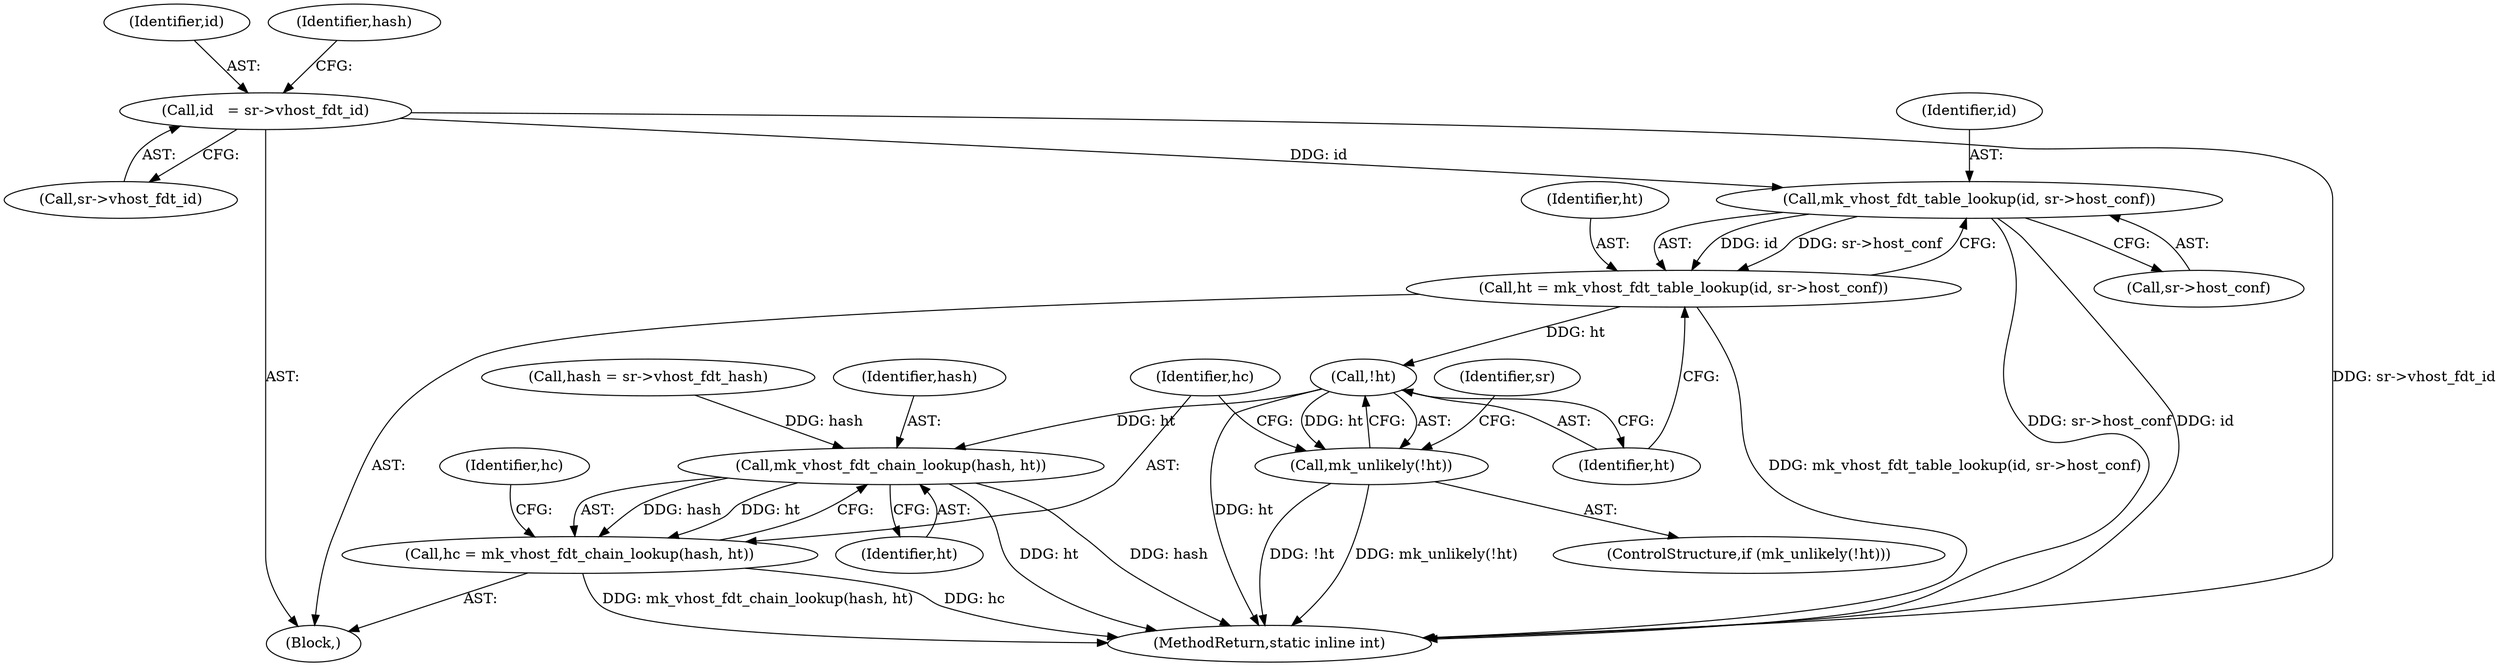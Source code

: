 digraph "0_monkey_b2d0e6f92310bb14a15aa2f8e96e1fb5379776dd_1@pointer" {
"1000136" [label="(Call,mk_vhost_fdt_table_lookup(id, sr->host_conf))"];
"1000124" [label="(Call,id   = sr->vhost_fdt_id)"];
"1000134" [label="(Call,ht = mk_vhost_fdt_table_lookup(id, sr->host_conf))"];
"1000143" [label="(Call,!ht)"];
"1000142" [label="(Call,mk_unlikely(!ht))"];
"1000153" [label="(Call,mk_vhost_fdt_chain_lookup(hash, ht))"];
"1000151" [label="(Call,hc = mk_vhost_fdt_chain_lookup(hash, ht))"];
"1000143" [label="(Call,!ht)"];
"1000124" [label="(Call,id   = sr->vhost_fdt_id)"];
"1000137" [label="(Identifier,id)"];
"1000141" [label="(ControlStructure,if (mk_unlikely(!ht)))"];
"1000134" [label="(Call,ht = mk_vhost_fdt_table_lookup(id, sr->host_conf))"];
"1000125" [label="(Identifier,id)"];
"1000152" [label="(Identifier,hc)"];
"1000155" [label="(Identifier,ht)"];
"1000142" [label="(Call,mk_unlikely(!ht))"];
"1000129" [label="(Call,hash = sr->vhost_fdt_hash)"];
"1000138" [label="(Call,sr->host_conf)"];
"1000157" [label="(Identifier,hc)"];
"1000126" [label="(Call,sr->vhost_fdt_id)"];
"1000130" [label="(Identifier,hash)"];
"1000144" [label="(Identifier,ht)"];
"1000199" [label="(MethodReturn,static inline int)"];
"1000135" [label="(Identifier,ht)"];
"1000149" [label="(Identifier,sr)"];
"1000153" [label="(Call,mk_vhost_fdt_chain_lookup(hash, ht))"];
"1000154" [label="(Identifier,hash)"];
"1000104" [label="(Block,)"];
"1000151" [label="(Call,hc = mk_vhost_fdt_chain_lookup(hash, ht))"];
"1000136" [label="(Call,mk_vhost_fdt_table_lookup(id, sr->host_conf))"];
"1000136" -> "1000134"  [label="AST: "];
"1000136" -> "1000138"  [label="CFG: "];
"1000137" -> "1000136"  [label="AST: "];
"1000138" -> "1000136"  [label="AST: "];
"1000134" -> "1000136"  [label="CFG: "];
"1000136" -> "1000199"  [label="DDG: sr->host_conf"];
"1000136" -> "1000199"  [label="DDG: id"];
"1000136" -> "1000134"  [label="DDG: id"];
"1000136" -> "1000134"  [label="DDG: sr->host_conf"];
"1000124" -> "1000136"  [label="DDG: id"];
"1000124" -> "1000104"  [label="AST: "];
"1000124" -> "1000126"  [label="CFG: "];
"1000125" -> "1000124"  [label="AST: "];
"1000126" -> "1000124"  [label="AST: "];
"1000130" -> "1000124"  [label="CFG: "];
"1000124" -> "1000199"  [label="DDG: sr->vhost_fdt_id"];
"1000134" -> "1000104"  [label="AST: "];
"1000135" -> "1000134"  [label="AST: "];
"1000144" -> "1000134"  [label="CFG: "];
"1000134" -> "1000199"  [label="DDG: mk_vhost_fdt_table_lookup(id, sr->host_conf)"];
"1000134" -> "1000143"  [label="DDG: ht"];
"1000143" -> "1000142"  [label="AST: "];
"1000143" -> "1000144"  [label="CFG: "];
"1000144" -> "1000143"  [label="AST: "];
"1000142" -> "1000143"  [label="CFG: "];
"1000143" -> "1000199"  [label="DDG: ht"];
"1000143" -> "1000142"  [label="DDG: ht"];
"1000143" -> "1000153"  [label="DDG: ht"];
"1000142" -> "1000141"  [label="AST: "];
"1000149" -> "1000142"  [label="CFG: "];
"1000152" -> "1000142"  [label="CFG: "];
"1000142" -> "1000199"  [label="DDG: mk_unlikely(!ht)"];
"1000142" -> "1000199"  [label="DDG: !ht"];
"1000153" -> "1000151"  [label="AST: "];
"1000153" -> "1000155"  [label="CFG: "];
"1000154" -> "1000153"  [label="AST: "];
"1000155" -> "1000153"  [label="AST: "];
"1000151" -> "1000153"  [label="CFG: "];
"1000153" -> "1000199"  [label="DDG: hash"];
"1000153" -> "1000199"  [label="DDG: ht"];
"1000153" -> "1000151"  [label="DDG: hash"];
"1000153" -> "1000151"  [label="DDG: ht"];
"1000129" -> "1000153"  [label="DDG: hash"];
"1000151" -> "1000104"  [label="AST: "];
"1000152" -> "1000151"  [label="AST: "];
"1000157" -> "1000151"  [label="CFG: "];
"1000151" -> "1000199"  [label="DDG: mk_vhost_fdt_chain_lookup(hash, ht)"];
"1000151" -> "1000199"  [label="DDG: hc"];
}
